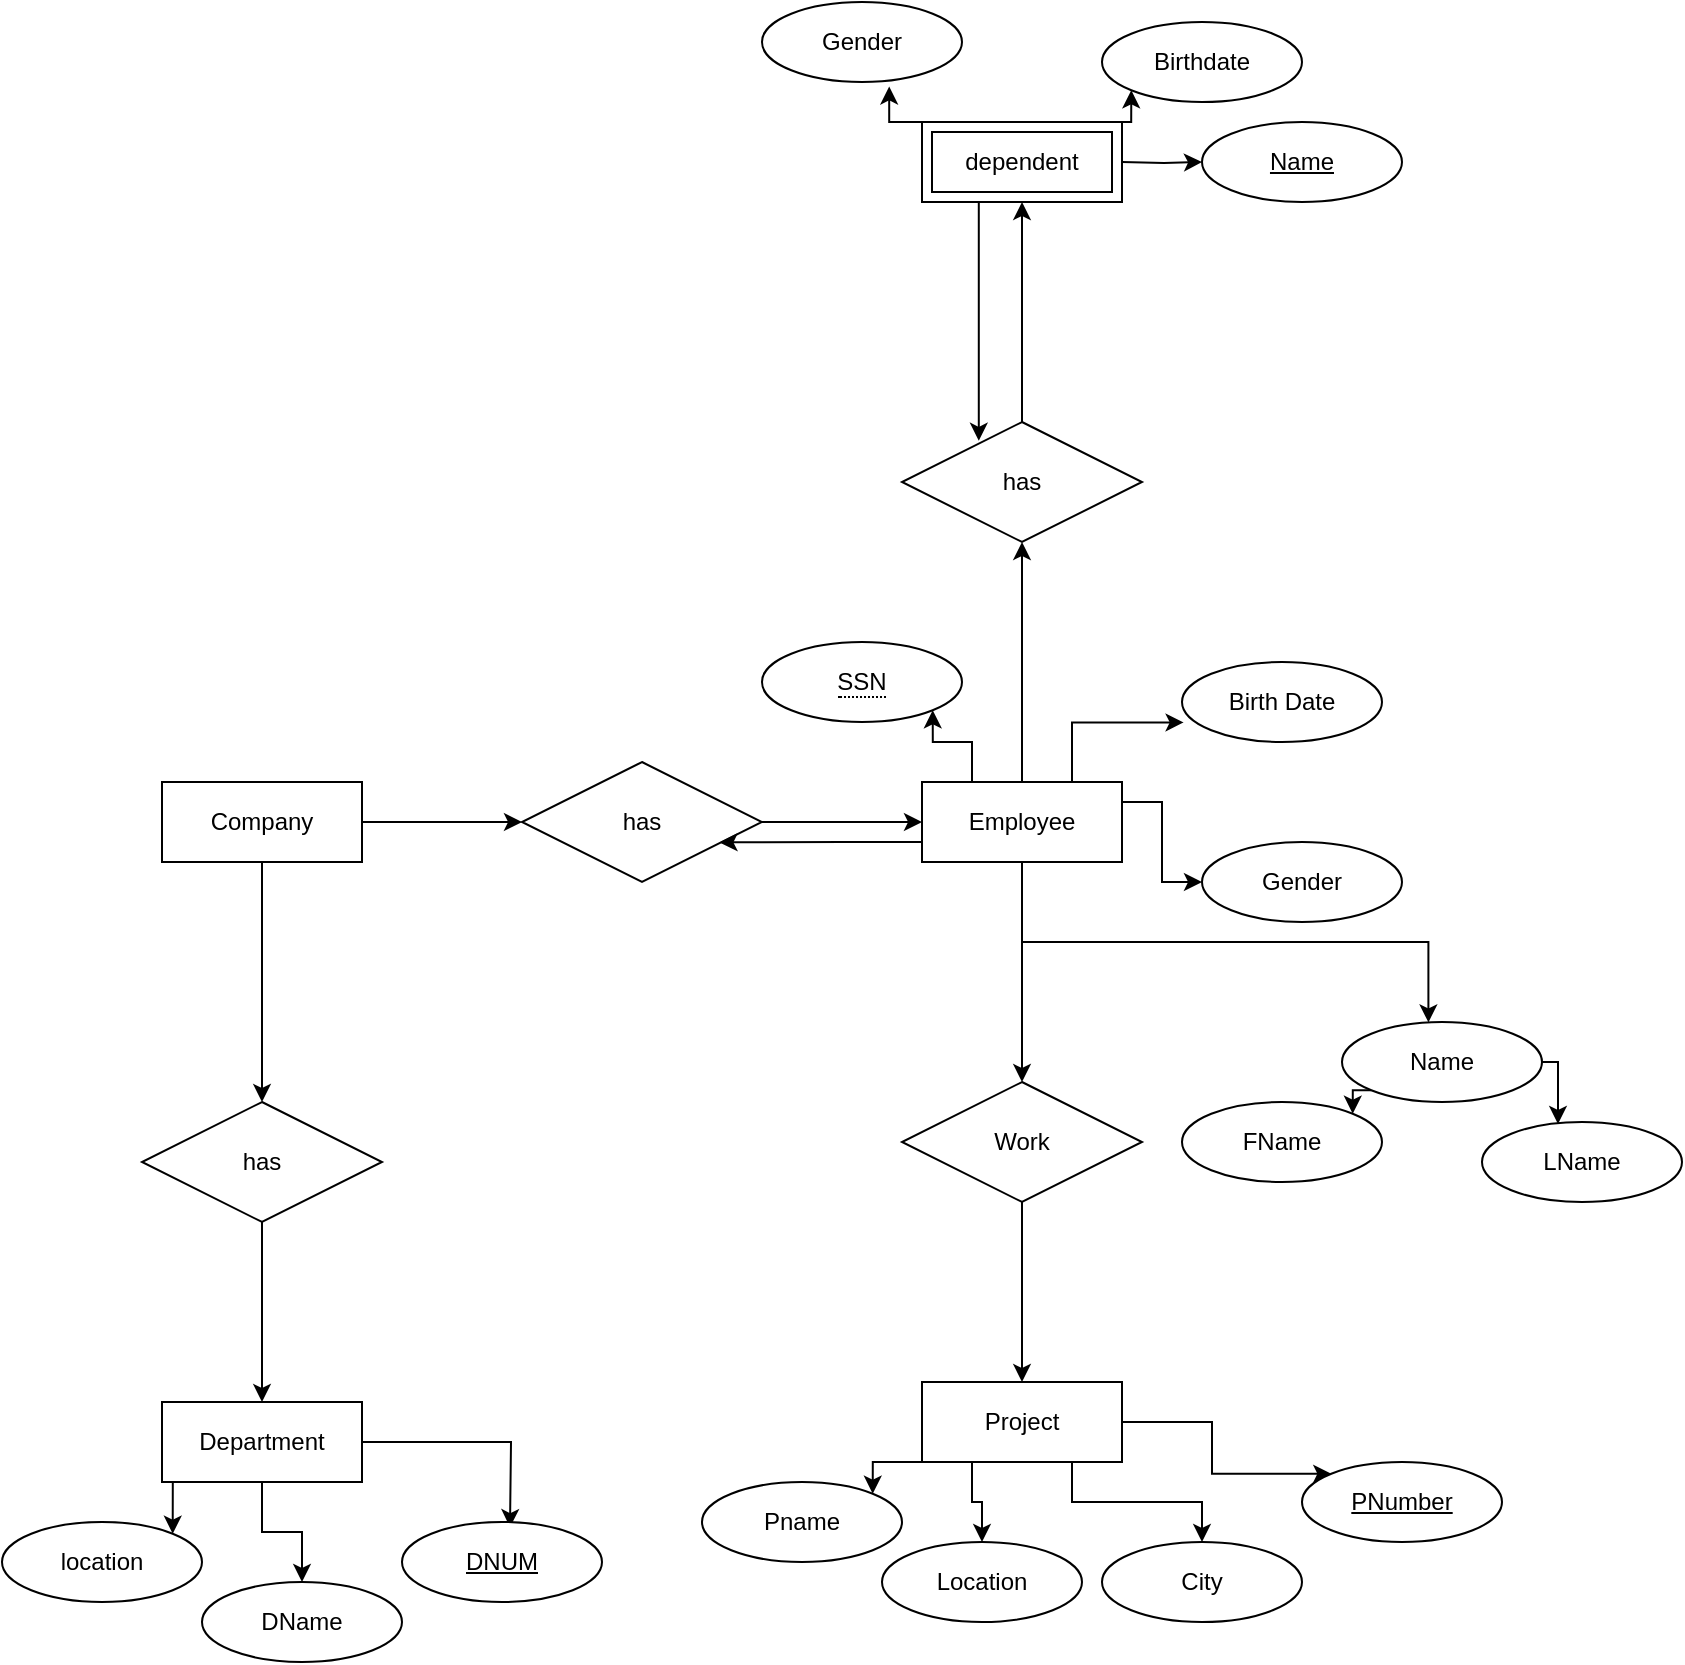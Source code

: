 <mxfile version="24.7.8">
  <diagram name="Page-1" id="U5jIEejSyX-uajcfV4bv">
    <mxGraphModel dx="1290" dy="1769" grid="1" gridSize="10" guides="1" tooltips="1" connect="1" arrows="1" fold="1" page="1" pageScale="1" pageWidth="850" pageHeight="1100" math="0" shadow="0">
      <root>
        <mxCell id="0" />
        <mxCell id="1" parent="0" />
        <mxCell id="8NPFuA1XheMR9wquFf6c-18" style="edgeStyle=orthogonalEdgeStyle;rounded=0;orthogonalLoop=1;jettySize=auto;html=1;exitX=1;exitY=0.5;exitDx=0;exitDy=0;entryX=0;entryY=0.5;entryDx=0;entryDy=0;" parent="1" source="8NPFuA1XheMR9wquFf6c-1" target="8NPFuA1XheMR9wquFf6c-17" edge="1">
          <mxGeometry relative="1" as="geometry" />
        </mxCell>
        <mxCell id="8NPFuA1XheMR9wquFf6c-31" style="edgeStyle=orthogonalEdgeStyle;rounded=0;orthogonalLoop=1;jettySize=auto;html=1;exitX=0.5;exitY=1;exitDx=0;exitDy=0;" parent="1" source="8NPFuA1XheMR9wquFf6c-1" target="8NPFuA1XheMR9wquFf6c-22" edge="1">
          <mxGeometry relative="1" as="geometry" />
        </mxCell>
        <mxCell id="8NPFuA1XheMR9wquFf6c-1" value="Company" style="whiteSpace=wrap;html=1;align=center;" parent="1" vertex="1">
          <mxGeometry x="90" y="200" width="100" height="40" as="geometry" />
        </mxCell>
        <mxCell id="8NPFuA1XheMR9wquFf6c-14" style="edgeStyle=orthogonalEdgeStyle;rounded=0;orthogonalLoop=1;jettySize=auto;html=1;exitX=1;exitY=0.25;exitDx=0;exitDy=0;" parent="1" source="8NPFuA1XheMR9wquFf6c-2" target="8NPFuA1XheMR9wquFf6c-5" edge="1">
          <mxGeometry relative="1" as="geometry" />
        </mxCell>
        <mxCell id="8NPFuA1XheMR9wquFf6c-34" style="edgeStyle=orthogonalEdgeStyle;rounded=0;orthogonalLoop=1;jettySize=auto;html=1;exitX=0.5;exitY=1;exitDx=0;exitDy=0;entryX=0.5;entryY=0;entryDx=0;entryDy=0;" parent="1" source="8NPFuA1XheMR9wquFf6c-2" target="8NPFuA1XheMR9wquFf6c-33" edge="1">
          <mxGeometry relative="1" as="geometry" />
        </mxCell>
        <mxCell id="8NPFuA1XheMR9wquFf6c-50" style="edgeStyle=orthogonalEdgeStyle;rounded=0;orthogonalLoop=1;jettySize=auto;html=1;exitX=0.25;exitY=0;exitDx=0;exitDy=0;entryX=1;entryY=1;entryDx=0;entryDy=0;" parent="1" source="8NPFuA1XheMR9wquFf6c-2" target="8NPFuA1XheMR9wquFf6c-21" edge="1">
          <mxGeometry relative="1" as="geometry" />
        </mxCell>
        <mxCell id="8NPFuA1XheMR9wquFf6c-58" style="edgeStyle=orthogonalEdgeStyle;rounded=0;orthogonalLoop=1;jettySize=auto;html=1;exitX=0.5;exitY=0;exitDx=0;exitDy=0;entryX=0.5;entryY=1;entryDx=0;entryDy=0;" parent="1" source="8NPFuA1XheMR9wquFf6c-2" target="8NPFuA1XheMR9wquFf6c-51" edge="1">
          <mxGeometry relative="1" as="geometry" />
        </mxCell>
        <mxCell id="8NPFuA1XheMR9wquFf6c-2" value="Employee" style="whiteSpace=wrap;html=1;align=center;" parent="1" vertex="1">
          <mxGeometry x="470" y="200" width="100" height="40" as="geometry" />
        </mxCell>
        <mxCell id="8NPFuA1XheMR9wquFf6c-12" style="edgeStyle=orthogonalEdgeStyle;rounded=0;orthogonalLoop=1;jettySize=auto;html=1;exitX=0;exitY=1;exitDx=0;exitDy=0;entryX=1;entryY=0;entryDx=0;entryDy=0;" parent="1" source="8NPFuA1XheMR9wquFf6c-4" target="8NPFuA1XheMR9wquFf6c-9" edge="1">
          <mxGeometry relative="1" as="geometry" />
        </mxCell>
        <mxCell id="8NPFuA1XheMR9wquFf6c-4" value="Name" style="ellipse;whiteSpace=wrap;html=1;align=center;" parent="1" vertex="1">
          <mxGeometry x="680" y="320" width="100" height="40" as="geometry" />
        </mxCell>
        <mxCell id="8NPFuA1XheMR9wquFf6c-5" value="Gender" style="ellipse;whiteSpace=wrap;html=1;align=center;" parent="1" vertex="1">
          <mxGeometry x="610" y="230" width="100" height="40" as="geometry" />
        </mxCell>
        <mxCell id="8NPFuA1XheMR9wquFf6c-6" value="Birth Date" style="ellipse;whiteSpace=wrap;html=1;align=center;" parent="1" vertex="1">
          <mxGeometry x="600" y="140" width="100" height="40" as="geometry" />
        </mxCell>
        <mxCell id="8NPFuA1XheMR9wquFf6c-9" value="FName" style="ellipse;whiteSpace=wrap;html=1;align=center;" parent="1" vertex="1">
          <mxGeometry x="600" y="360" width="100" height="40" as="geometry" />
        </mxCell>
        <mxCell id="8NPFuA1XheMR9wquFf6c-10" value="LName" style="ellipse;whiteSpace=wrap;html=1;align=center;" parent="1" vertex="1">
          <mxGeometry x="750" y="370" width="100" height="40" as="geometry" />
        </mxCell>
        <mxCell id="8NPFuA1XheMR9wquFf6c-11" style="edgeStyle=orthogonalEdgeStyle;rounded=0;orthogonalLoop=1;jettySize=auto;html=1;exitX=0.5;exitY=1;exitDx=0;exitDy=0;entryX=0.432;entryY=0.005;entryDx=0;entryDy=0;entryPerimeter=0;" parent="1" source="8NPFuA1XheMR9wquFf6c-2" target="8NPFuA1XheMR9wquFf6c-4" edge="1">
          <mxGeometry relative="1" as="geometry" />
        </mxCell>
        <mxCell id="8NPFuA1XheMR9wquFf6c-13" style="edgeStyle=orthogonalEdgeStyle;rounded=0;orthogonalLoop=1;jettySize=auto;html=1;exitX=1;exitY=0.5;exitDx=0;exitDy=0;entryX=0.38;entryY=0.025;entryDx=0;entryDy=0;entryPerimeter=0;" parent="1" source="8NPFuA1XheMR9wquFf6c-4" target="8NPFuA1XheMR9wquFf6c-10" edge="1">
          <mxGeometry relative="1" as="geometry" />
        </mxCell>
        <mxCell id="8NPFuA1XheMR9wquFf6c-15" style="edgeStyle=orthogonalEdgeStyle;rounded=0;orthogonalLoop=1;jettySize=auto;html=1;exitX=0.75;exitY=0;exitDx=0;exitDy=0;entryX=0.008;entryY=0.755;entryDx=0;entryDy=0;entryPerimeter=0;" parent="1" source="8NPFuA1XheMR9wquFf6c-2" target="8NPFuA1XheMR9wquFf6c-6" edge="1">
          <mxGeometry relative="1" as="geometry" />
        </mxCell>
        <mxCell id="8NPFuA1XheMR9wquFf6c-19" style="edgeStyle=orthogonalEdgeStyle;rounded=0;orthogonalLoop=1;jettySize=auto;html=1;exitX=1;exitY=0.5;exitDx=0;exitDy=0;entryX=0;entryY=0.5;entryDx=0;entryDy=0;" parent="1" source="8NPFuA1XheMR9wquFf6c-17" target="8NPFuA1XheMR9wquFf6c-2" edge="1">
          <mxGeometry relative="1" as="geometry" />
        </mxCell>
        <mxCell id="8NPFuA1XheMR9wquFf6c-17" value="has" style="shape=rhombus;perimeter=rhombusPerimeter;whiteSpace=wrap;html=1;align=center;" parent="1" vertex="1">
          <mxGeometry x="270" y="190" width="120" height="60" as="geometry" />
        </mxCell>
        <mxCell id="8NPFuA1XheMR9wquFf6c-20" style="edgeStyle=orthogonalEdgeStyle;rounded=0;orthogonalLoop=1;jettySize=auto;html=1;exitX=0;exitY=0.75;exitDx=0;exitDy=0;entryX=0.823;entryY=0.67;entryDx=0;entryDy=0;entryPerimeter=0;" parent="1" source="8NPFuA1XheMR9wquFf6c-2" target="8NPFuA1XheMR9wquFf6c-17" edge="1">
          <mxGeometry relative="1" as="geometry" />
        </mxCell>
        <mxCell id="8NPFuA1XheMR9wquFf6c-21" value="&lt;span style=&quot;border-bottom: 1px dotted&quot;&gt;SSN&lt;/span&gt;" style="ellipse;whiteSpace=wrap;html=1;align=center;" parent="1" vertex="1">
          <mxGeometry x="390" y="130" width="100" height="40" as="geometry" />
        </mxCell>
        <mxCell id="8NPFuA1XheMR9wquFf6c-32" style="edgeStyle=orthogonalEdgeStyle;rounded=0;orthogonalLoop=1;jettySize=auto;html=1;exitX=0.5;exitY=1;exitDx=0;exitDy=0;" parent="1" source="8NPFuA1XheMR9wquFf6c-22" target="8NPFuA1XheMR9wquFf6c-23" edge="1">
          <mxGeometry relative="1" as="geometry" />
        </mxCell>
        <mxCell id="8NPFuA1XheMR9wquFf6c-22" value="has" style="shape=rhombus;perimeter=rhombusPerimeter;whiteSpace=wrap;html=1;align=center;" parent="1" vertex="1">
          <mxGeometry x="80" y="360" width="120" height="60" as="geometry" />
        </mxCell>
        <mxCell id="8NPFuA1XheMR9wquFf6c-28" style="edgeStyle=orthogonalEdgeStyle;rounded=0;orthogonalLoop=1;jettySize=auto;html=1;exitX=0.25;exitY=1;exitDx=0;exitDy=0;entryX=1;entryY=0;entryDx=0;entryDy=0;" parent="1" source="8NPFuA1XheMR9wquFf6c-23" target="8NPFuA1XheMR9wquFf6c-26" edge="1">
          <mxGeometry relative="1" as="geometry" />
        </mxCell>
        <mxCell id="8NPFuA1XheMR9wquFf6c-29" style="edgeStyle=orthogonalEdgeStyle;rounded=0;orthogonalLoop=1;jettySize=auto;html=1;exitX=0.5;exitY=1;exitDx=0;exitDy=0;entryX=0.5;entryY=0;entryDx=0;entryDy=0;" parent="1" source="8NPFuA1XheMR9wquFf6c-23" target="8NPFuA1XheMR9wquFf6c-27" edge="1">
          <mxGeometry relative="1" as="geometry" />
        </mxCell>
        <mxCell id="8NPFuA1XheMR9wquFf6c-23" value="Department" style="whiteSpace=wrap;html=1;align=center;" parent="1" vertex="1">
          <mxGeometry x="90" y="510" width="100" height="40" as="geometry" />
        </mxCell>
        <mxCell id="8NPFuA1XheMR9wquFf6c-26" value="location" style="ellipse;whiteSpace=wrap;html=1;align=center;" parent="1" vertex="1">
          <mxGeometry x="10" y="570" width="100" height="40" as="geometry" />
        </mxCell>
        <mxCell id="8NPFuA1XheMR9wquFf6c-27" value="DName" style="ellipse;whiteSpace=wrap;html=1;align=center;" parent="1" vertex="1">
          <mxGeometry x="110" y="600" width="100" height="40" as="geometry" />
        </mxCell>
        <mxCell id="8NPFuA1XheMR9wquFf6c-30" style="edgeStyle=orthogonalEdgeStyle;rounded=0;orthogonalLoop=1;jettySize=auto;html=1;exitX=1;exitY=0.5;exitDx=0;exitDy=0;entryX=0.44;entryY=0.065;entryDx=0;entryDy=0;entryPerimeter=0;" parent="1" source="8NPFuA1XheMR9wquFf6c-23" edge="1">
          <mxGeometry relative="1" as="geometry">
            <mxPoint x="264" y="572.6" as="targetPoint" />
          </mxGeometry>
        </mxCell>
        <mxCell id="8NPFuA1XheMR9wquFf6c-36" style="edgeStyle=orthogonalEdgeStyle;rounded=0;orthogonalLoop=1;jettySize=auto;html=1;exitX=0.5;exitY=1;exitDx=0;exitDy=0;entryX=0.5;entryY=0;entryDx=0;entryDy=0;" parent="1" source="8NPFuA1XheMR9wquFf6c-33" target="8NPFuA1XheMR9wquFf6c-35" edge="1">
          <mxGeometry relative="1" as="geometry" />
        </mxCell>
        <mxCell id="8NPFuA1XheMR9wquFf6c-33" value="Work" style="shape=rhombus;perimeter=rhombusPerimeter;whiteSpace=wrap;html=1;align=center;" parent="1" vertex="1">
          <mxGeometry x="460" y="350" width="120" height="60" as="geometry" />
        </mxCell>
        <mxCell id="8NPFuA1XheMR9wquFf6c-44" style="edgeStyle=orthogonalEdgeStyle;rounded=0;orthogonalLoop=1;jettySize=auto;html=1;exitX=0;exitY=1;exitDx=0;exitDy=0;entryX=1;entryY=0;entryDx=0;entryDy=0;" parent="1" source="8NPFuA1XheMR9wquFf6c-35" target="8NPFuA1XheMR9wquFf6c-40" edge="1">
          <mxGeometry relative="1" as="geometry" />
        </mxCell>
        <mxCell id="8NPFuA1XheMR9wquFf6c-45" style="edgeStyle=orthogonalEdgeStyle;rounded=0;orthogonalLoop=1;jettySize=auto;html=1;exitX=0.25;exitY=1;exitDx=0;exitDy=0;entryX=0.5;entryY=0;entryDx=0;entryDy=0;" parent="1" source="8NPFuA1XheMR9wquFf6c-35" target="8NPFuA1XheMR9wquFf6c-39" edge="1">
          <mxGeometry relative="1" as="geometry" />
        </mxCell>
        <mxCell id="8NPFuA1XheMR9wquFf6c-46" style="edgeStyle=orthogonalEdgeStyle;rounded=0;orthogonalLoop=1;jettySize=auto;html=1;exitX=0.75;exitY=1;exitDx=0;exitDy=0;" parent="1" source="8NPFuA1XheMR9wquFf6c-35" target="8NPFuA1XheMR9wquFf6c-38" edge="1">
          <mxGeometry relative="1" as="geometry" />
        </mxCell>
        <mxCell id="8NPFuA1XheMR9wquFf6c-48" style="edgeStyle=orthogonalEdgeStyle;rounded=0;orthogonalLoop=1;jettySize=auto;html=1;exitX=1;exitY=0.5;exitDx=0;exitDy=0;entryX=0;entryY=0;entryDx=0;entryDy=0;" parent="1" source="8NPFuA1XheMR9wquFf6c-35" target="8NPFuA1XheMR9wquFf6c-42" edge="1">
          <mxGeometry relative="1" as="geometry" />
        </mxCell>
        <mxCell id="8NPFuA1XheMR9wquFf6c-35" value="Project" style="whiteSpace=wrap;html=1;align=center;" parent="1" vertex="1">
          <mxGeometry x="470" y="500" width="100" height="40" as="geometry" />
        </mxCell>
        <mxCell id="8NPFuA1XheMR9wquFf6c-38" value="City" style="ellipse;whiteSpace=wrap;html=1;align=center;" parent="1" vertex="1">
          <mxGeometry x="560" y="580" width="100" height="40" as="geometry" />
        </mxCell>
        <mxCell id="8NPFuA1XheMR9wquFf6c-39" value="Location" style="ellipse;whiteSpace=wrap;html=1;align=center;" parent="1" vertex="1">
          <mxGeometry x="450" y="580" width="100" height="40" as="geometry" />
        </mxCell>
        <mxCell id="8NPFuA1XheMR9wquFf6c-40" value="Pname" style="ellipse;whiteSpace=wrap;html=1;align=center;" parent="1" vertex="1">
          <mxGeometry x="360" y="550" width="100" height="40" as="geometry" />
        </mxCell>
        <mxCell id="8NPFuA1XheMR9wquFf6c-42" value="PNumber" style="ellipse;whiteSpace=wrap;html=1;align=center;fontStyle=4;" parent="1" vertex="1">
          <mxGeometry x="660" y="540" width="100" height="40" as="geometry" />
        </mxCell>
        <mxCell id="8NPFuA1XheMR9wquFf6c-43" value="DNUM" style="ellipse;whiteSpace=wrap;html=1;align=center;fontStyle=4;" parent="1" vertex="1">
          <mxGeometry x="210" y="570" width="100" height="40" as="geometry" />
        </mxCell>
        <mxCell id="8NPFuA1XheMR9wquFf6c-59" style="edgeStyle=orthogonalEdgeStyle;rounded=0;orthogonalLoop=1;jettySize=auto;html=1;exitX=0.5;exitY=0;exitDx=0;exitDy=0;entryX=0.5;entryY=1;entryDx=0;entryDy=0;" parent="1" source="8NPFuA1XheMR9wquFf6c-51" edge="1">
          <mxGeometry relative="1" as="geometry">
            <mxPoint x="520" y="-90" as="targetPoint" />
          </mxGeometry>
        </mxCell>
        <mxCell id="8NPFuA1XheMR9wquFf6c-51" value="has" style="shape=rhombus;perimeter=rhombusPerimeter;whiteSpace=wrap;html=1;align=center;" parent="1" vertex="1">
          <mxGeometry x="460" y="20" width="120" height="60" as="geometry" />
        </mxCell>
        <mxCell id="8NPFuA1XheMR9wquFf6c-64" style="edgeStyle=orthogonalEdgeStyle;rounded=0;orthogonalLoop=1;jettySize=auto;html=1;exitX=1;exitY=0.5;exitDx=0;exitDy=0;entryX=0;entryY=0.5;entryDx=0;entryDy=0;" parent="1" target="8NPFuA1XheMR9wquFf6c-63" edge="1">
          <mxGeometry relative="1" as="geometry">
            <mxPoint x="570" y="-110" as="sourcePoint" />
          </mxGeometry>
        </mxCell>
        <mxCell id="8NPFuA1XheMR9wquFf6c-65" style="edgeStyle=orthogonalEdgeStyle;rounded=0;orthogonalLoop=1;jettySize=auto;html=1;exitX=0.75;exitY=0;exitDx=0;exitDy=0;entryX=0;entryY=1;entryDx=0;entryDy=0;" parent="1" target="8NPFuA1XheMR9wquFf6c-61" edge="1">
          <mxGeometry relative="1" as="geometry">
            <mxPoint x="545" y="-130" as="sourcePoint" />
          </mxGeometry>
        </mxCell>
        <mxCell id="8NPFuA1XheMR9wquFf6c-60" value="Gender" style="ellipse;whiteSpace=wrap;html=1;align=center;" parent="1" vertex="1">
          <mxGeometry x="390" y="-190" width="100" height="40" as="geometry" />
        </mxCell>
        <mxCell id="8NPFuA1XheMR9wquFf6c-61" value="Birthdate" style="ellipse;whiteSpace=wrap;html=1;align=center;" parent="1" vertex="1">
          <mxGeometry x="560" y="-180" width="100" height="40" as="geometry" />
        </mxCell>
        <mxCell id="8NPFuA1XheMR9wquFf6c-62" style="edgeStyle=orthogonalEdgeStyle;rounded=0;orthogonalLoop=1;jettySize=auto;html=1;exitX=0.5;exitY=1;exitDx=0;exitDy=0;" parent="1" source="8NPFuA1XheMR9wquFf6c-60" target="8NPFuA1XheMR9wquFf6c-60" edge="1">
          <mxGeometry relative="1" as="geometry" />
        </mxCell>
        <mxCell id="8NPFuA1XheMR9wquFf6c-63" value="Name" style="ellipse;whiteSpace=wrap;html=1;align=center;fontStyle=4;" parent="1" vertex="1">
          <mxGeometry x="610" y="-130" width="100" height="40" as="geometry" />
        </mxCell>
        <mxCell id="8NPFuA1XheMR9wquFf6c-66" style="edgeStyle=orthogonalEdgeStyle;rounded=0;orthogonalLoop=1;jettySize=auto;html=1;exitX=0;exitY=0;exitDx=0;exitDy=0;entryX=0.636;entryY=1.055;entryDx=0;entryDy=0;entryPerimeter=0;" parent="1" target="8NPFuA1XheMR9wquFf6c-60" edge="1">
          <mxGeometry relative="1" as="geometry">
            <mxPoint x="470" y="-130" as="sourcePoint" />
          </mxGeometry>
        </mxCell>
        <mxCell id="8NPFuA1XheMR9wquFf6c-67" value="dependent" style="shape=ext;margin=3;double=1;whiteSpace=wrap;html=1;align=center;" parent="1" vertex="1">
          <mxGeometry x="470" y="-130" width="100" height="40" as="geometry" />
        </mxCell>
        <mxCell id="8NPFuA1XheMR9wquFf6c-68" style="edgeStyle=orthogonalEdgeStyle;rounded=0;orthogonalLoop=1;jettySize=auto;html=1;exitX=0.25;exitY=1;exitDx=0;exitDy=0;entryX=0.32;entryY=0.157;entryDx=0;entryDy=0;entryPerimeter=0;" parent="1" source="8NPFuA1XheMR9wquFf6c-67" target="8NPFuA1XheMR9wquFf6c-51" edge="1">
          <mxGeometry relative="1" as="geometry">
            <Array as="points">
              <mxPoint x="498" y="-90" />
            </Array>
          </mxGeometry>
        </mxCell>
      </root>
    </mxGraphModel>
  </diagram>
</mxfile>
